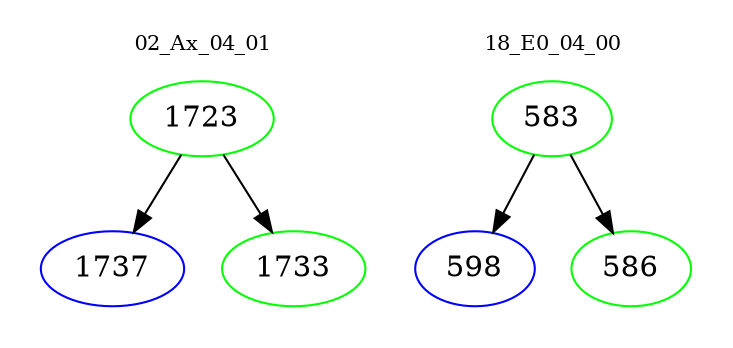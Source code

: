 digraph{
subgraph cluster_0 {
color = white
label = "02_Ax_04_01";
fontsize=10;
T0_1723 [label="1723", color="green"]
T0_1723 -> T0_1737 [color="black"]
T0_1737 [label="1737", color="blue"]
T0_1723 -> T0_1733 [color="black"]
T0_1733 [label="1733", color="green"]
}
subgraph cluster_1 {
color = white
label = "18_E0_04_00";
fontsize=10;
T1_583 [label="583", color="green"]
T1_583 -> T1_598 [color="black"]
T1_598 [label="598", color="blue"]
T1_583 -> T1_586 [color="black"]
T1_586 [label="586", color="green"]
}
}
